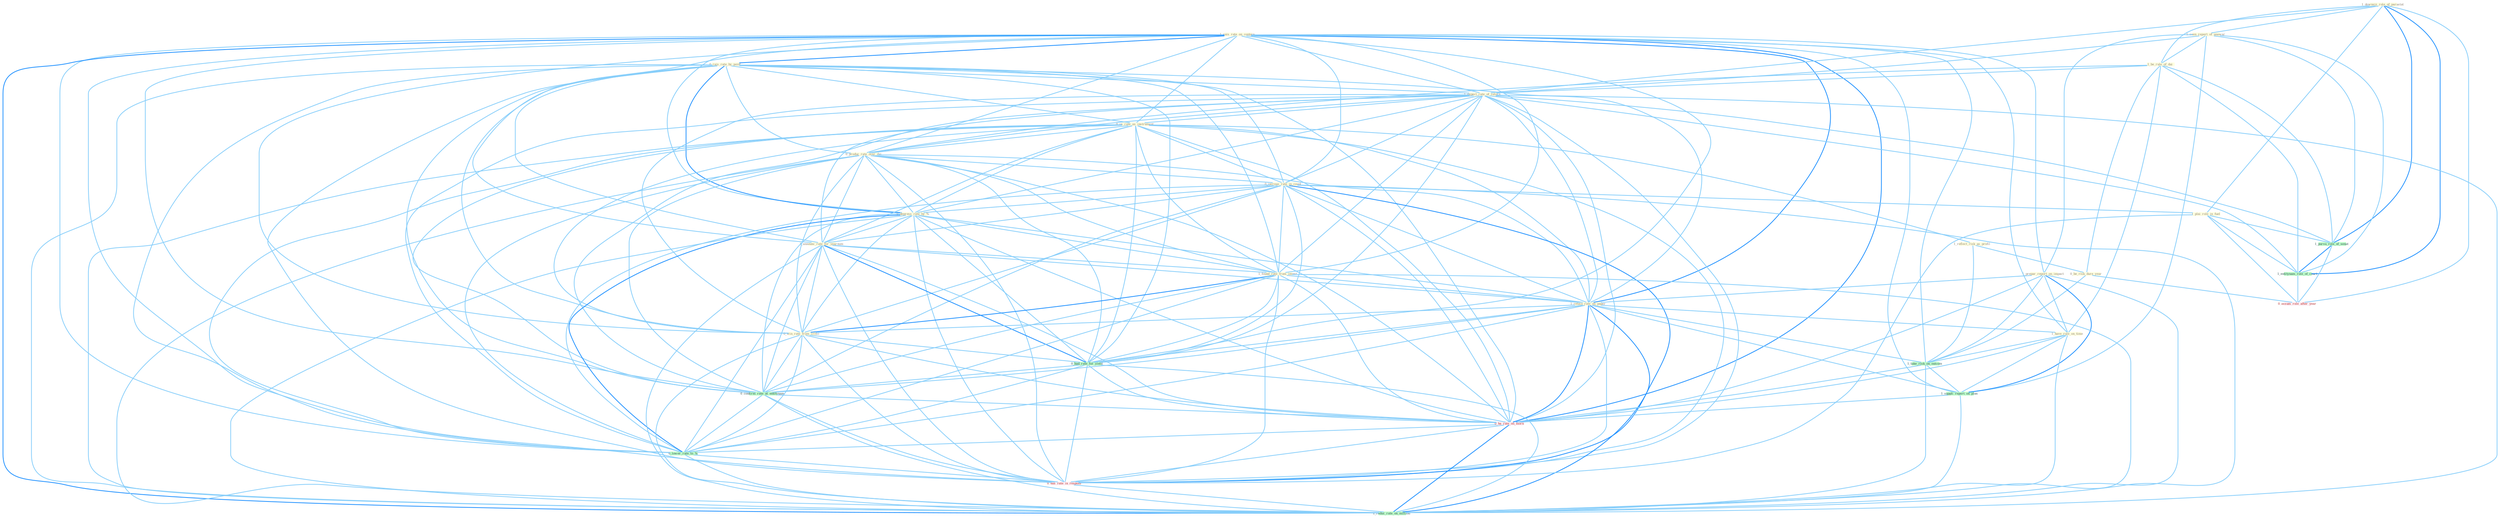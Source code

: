 Graph G{ 
    node
    [shape=polygon,style=filled,width=.5,height=.06,color="#BDFCC9",fixedsize=true,fontsize=4,
    fontcolor="#2f4f4f"];
    {node
    [color="#ffffe0", fontcolor="#8b7d6b"] "1_rais_rate_on_contain " "1_downsiz_role_of_parastat " "1_seen_report_of_unawar " "0_rais_rate_by_point " "1_be_rule_of_dai " "1_expect_rate_of_return " "0_us_rate_as_instrument " "0_produc_rate_over_dai " "1_reflect_risk_as_profil " "0_increas_rate_in_coupl " "0_depress_rate_by_% " "0_be_risk_dure_year " "1_prepar_report_on_impact " "1_announc_rate_for_yearnum " "1_found_rate_from_invest " "1_retain_rate_on_paper " "1_plai_role_in_fuel " "1_have_rule_on_time " "0_win_rate_from_critic "}
{node [color="#fff0f5", fontcolor="#b22222"] "0_ha_rate_on_morn " "0_eas_rate_in_respons " "0_assum_role_after_year "}
edge [color="#B0E2FF"];

	"1_rais_rate_on_contain " -- "0_rais_rate_by_point " [w="2", color="#1e90ff" , len=0.8];
	"1_rais_rate_on_contain " -- "1_expect_rate_of_return " [w="1", color="#87cefa" ];
	"1_rais_rate_on_contain " -- "0_us_rate_as_instrument " [w="1", color="#87cefa" ];
	"1_rais_rate_on_contain " -- "0_produc_rate_over_dai " [w="1", color="#87cefa" ];
	"1_rais_rate_on_contain " -- "0_increas_rate_in_coupl " [w="1", color="#87cefa" ];
	"1_rais_rate_on_contain " -- "0_depress_rate_by_% " [w="1", color="#87cefa" ];
	"1_rais_rate_on_contain " -- "1_prepar_report_on_impact " [w="1", color="#87cefa" ];
	"1_rais_rate_on_contain " -- "1_announc_rate_for_yearnum " [w="1", color="#87cefa" ];
	"1_rais_rate_on_contain " -- "1_found_rate_from_invest " [w="1", color="#87cefa" ];
	"1_rais_rate_on_contain " -- "1_retain_rate_on_paper " [w="2", color="#1e90ff" , len=0.8];
	"1_rais_rate_on_contain " -- "1_have_rule_on_time " [w="1", color="#87cefa" ];
	"1_rais_rate_on_contain " -- "0_win_rate_from_critic " [w="1", color="#87cefa" ];
	"1_rais_rate_on_contain " -- "1_take_risk_on_outcom " [w="1", color="#87cefa" ];
	"1_rais_rate_on_contain " -- "1_suppli_report_on_plan " [w="1", color="#87cefa" ];
	"1_rais_rate_on_contain " -- "0_had_rate_for_yield " [w="1", color="#87cefa" ];
	"1_rais_rate_on_contain " -- "0_confirm_rate_at_entitynam " [w="1", color="#87cefa" ];
	"1_rais_rate_on_contain " -- "0_ha_rate_on_morn " [w="2", color="#1e90ff" , len=0.8];
	"1_rais_rate_on_contain " -- "0_lower_rate_to_% " [w="1", color="#87cefa" ];
	"1_rais_rate_on_contain " -- "0_eas_rate_in_respons " [w="1", color="#87cefa" ];
	"1_rais_rate_on_contain " -- "1_reduc_rate_on_million " [w="2", color="#1e90ff" , len=0.8];
	"1_downsiz_role_of_parastat " -- "1_seen_report_of_unawar " [w="1", color="#87cefa" ];
	"1_downsiz_role_of_parastat " -- "1_be_rule_of_dai " [w="1", color="#87cefa" ];
	"1_downsiz_role_of_parastat " -- "1_expect_rate_of_return " [w="1", color="#87cefa" ];
	"1_downsiz_role_of_parastat " -- "1_plai_role_in_fuel " [w="1", color="#87cefa" ];
	"1_downsiz_role_of_parastat " -- "1_pursu_role_of_senat " [w="2", color="#1e90ff" , len=0.8];
	"1_downsiz_role_of_parastat " -- "1_entitynam_role_of_court " [w="2", color="#1e90ff" , len=0.8];
	"1_downsiz_role_of_parastat " -- "0_assum_role_after_year " [w="1", color="#87cefa" ];
	"1_seen_report_of_unawar " -- "1_be_rule_of_dai " [w="1", color="#87cefa" ];
	"1_seen_report_of_unawar " -- "1_expect_rate_of_return " [w="1", color="#87cefa" ];
	"1_seen_report_of_unawar " -- "1_prepar_report_on_impact " [w="1", color="#87cefa" ];
	"1_seen_report_of_unawar " -- "1_pursu_role_of_senat " [w="1", color="#87cefa" ];
	"1_seen_report_of_unawar " -- "1_suppli_report_on_plan " [w="1", color="#87cefa" ];
	"1_seen_report_of_unawar " -- "1_entitynam_role_of_court " [w="1", color="#87cefa" ];
	"0_rais_rate_by_point " -- "1_expect_rate_of_return " [w="1", color="#87cefa" ];
	"0_rais_rate_by_point " -- "0_us_rate_as_instrument " [w="1", color="#87cefa" ];
	"0_rais_rate_by_point " -- "0_produc_rate_over_dai " [w="1", color="#87cefa" ];
	"0_rais_rate_by_point " -- "0_increas_rate_in_coupl " [w="1", color="#87cefa" ];
	"0_rais_rate_by_point " -- "0_depress_rate_by_% " [w="2", color="#1e90ff" , len=0.8];
	"0_rais_rate_by_point " -- "1_announc_rate_for_yearnum " [w="1", color="#87cefa" ];
	"0_rais_rate_by_point " -- "1_found_rate_from_invest " [w="1", color="#87cefa" ];
	"0_rais_rate_by_point " -- "1_retain_rate_on_paper " [w="1", color="#87cefa" ];
	"0_rais_rate_by_point " -- "0_win_rate_from_critic " [w="1", color="#87cefa" ];
	"0_rais_rate_by_point " -- "0_had_rate_for_yield " [w="1", color="#87cefa" ];
	"0_rais_rate_by_point " -- "0_confirm_rate_at_entitynam " [w="1", color="#87cefa" ];
	"0_rais_rate_by_point " -- "0_ha_rate_on_morn " [w="1", color="#87cefa" ];
	"0_rais_rate_by_point " -- "0_lower_rate_to_% " [w="1", color="#87cefa" ];
	"0_rais_rate_by_point " -- "0_eas_rate_in_respons " [w="1", color="#87cefa" ];
	"0_rais_rate_by_point " -- "1_reduc_rate_on_million " [w="1", color="#87cefa" ];
	"1_be_rule_of_dai " -- "1_expect_rate_of_return " [w="1", color="#87cefa" ];
	"1_be_rule_of_dai " -- "0_produc_rate_over_dai " [w="1", color="#87cefa" ];
	"1_be_rule_of_dai " -- "0_be_risk_dure_year " [w="1", color="#87cefa" ];
	"1_be_rule_of_dai " -- "1_have_rule_on_time " [w="1", color="#87cefa" ];
	"1_be_rule_of_dai " -- "1_pursu_role_of_senat " [w="1", color="#87cefa" ];
	"1_be_rule_of_dai " -- "1_entitynam_role_of_court " [w="1", color="#87cefa" ];
	"1_expect_rate_of_return " -- "0_us_rate_as_instrument " [w="1", color="#87cefa" ];
	"1_expect_rate_of_return " -- "0_produc_rate_over_dai " [w="1", color="#87cefa" ];
	"1_expect_rate_of_return " -- "0_increas_rate_in_coupl " [w="1", color="#87cefa" ];
	"1_expect_rate_of_return " -- "0_depress_rate_by_% " [w="1", color="#87cefa" ];
	"1_expect_rate_of_return " -- "1_announc_rate_for_yearnum " [w="1", color="#87cefa" ];
	"1_expect_rate_of_return " -- "1_found_rate_from_invest " [w="1", color="#87cefa" ];
	"1_expect_rate_of_return " -- "1_retain_rate_on_paper " [w="1", color="#87cefa" ];
	"1_expect_rate_of_return " -- "0_win_rate_from_critic " [w="1", color="#87cefa" ];
	"1_expect_rate_of_return " -- "1_pursu_role_of_senat " [w="1", color="#87cefa" ];
	"1_expect_rate_of_return " -- "0_had_rate_for_yield " [w="1", color="#87cefa" ];
	"1_expect_rate_of_return " -- "0_confirm_rate_at_entitynam " [w="1", color="#87cefa" ];
	"1_expect_rate_of_return " -- "0_ha_rate_on_morn " [w="1", color="#87cefa" ];
	"1_expect_rate_of_return " -- "1_entitynam_role_of_court " [w="1", color="#87cefa" ];
	"1_expect_rate_of_return " -- "0_lower_rate_to_% " [w="1", color="#87cefa" ];
	"1_expect_rate_of_return " -- "0_eas_rate_in_respons " [w="1", color="#87cefa" ];
	"1_expect_rate_of_return " -- "1_reduc_rate_on_million " [w="1", color="#87cefa" ];
	"0_us_rate_as_instrument " -- "0_produc_rate_over_dai " [w="1", color="#87cefa" ];
	"0_us_rate_as_instrument " -- "1_reflect_risk_as_profil " [w="1", color="#87cefa" ];
	"0_us_rate_as_instrument " -- "0_increas_rate_in_coupl " [w="1", color="#87cefa" ];
	"0_us_rate_as_instrument " -- "0_depress_rate_by_% " [w="1", color="#87cefa" ];
	"0_us_rate_as_instrument " -- "1_announc_rate_for_yearnum " [w="1", color="#87cefa" ];
	"0_us_rate_as_instrument " -- "1_found_rate_from_invest " [w="1", color="#87cefa" ];
	"0_us_rate_as_instrument " -- "1_retain_rate_on_paper " [w="1", color="#87cefa" ];
	"0_us_rate_as_instrument " -- "0_win_rate_from_critic " [w="1", color="#87cefa" ];
	"0_us_rate_as_instrument " -- "0_had_rate_for_yield " [w="1", color="#87cefa" ];
	"0_us_rate_as_instrument " -- "0_confirm_rate_at_entitynam " [w="1", color="#87cefa" ];
	"0_us_rate_as_instrument " -- "0_ha_rate_on_morn " [w="1", color="#87cefa" ];
	"0_us_rate_as_instrument " -- "0_lower_rate_to_% " [w="1", color="#87cefa" ];
	"0_us_rate_as_instrument " -- "0_eas_rate_in_respons " [w="1", color="#87cefa" ];
	"0_us_rate_as_instrument " -- "1_reduc_rate_on_million " [w="1", color="#87cefa" ];
	"0_produc_rate_over_dai " -- "0_increas_rate_in_coupl " [w="1", color="#87cefa" ];
	"0_produc_rate_over_dai " -- "0_depress_rate_by_% " [w="1", color="#87cefa" ];
	"0_produc_rate_over_dai " -- "1_announc_rate_for_yearnum " [w="1", color="#87cefa" ];
	"0_produc_rate_over_dai " -- "1_found_rate_from_invest " [w="1", color="#87cefa" ];
	"0_produc_rate_over_dai " -- "1_retain_rate_on_paper " [w="1", color="#87cefa" ];
	"0_produc_rate_over_dai " -- "0_win_rate_from_critic " [w="1", color="#87cefa" ];
	"0_produc_rate_over_dai " -- "0_had_rate_for_yield " [w="1", color="#87cefa" ];
	"0_produc_rate_over_dai " -- "0_confirm_rate_at_entitynam " [w="1", color="#87cefa" ];
	"0_produc_rate_over_dai " -- "0_ha_rate_on_morn " [w="1", color="#87cefa" ];
	"0_produc_rate_over_dai " -- "0_lower_rate_to_% " [w="1", color="#87cefa" ];
	"0_produc_rate_over_dai " -- "0_eas_rate_in_respons " [w="1", color="#87cefa" ];
	"0_produc_rate_over_dai " -- "1_reduc_rate_on_million " [w="1", color="#87cefa" ];
	"1_reflect_risk_as_profil " -- "0_be_risk_dure_year " [w="1", color="#87cefa" ];
	"1_reflect_risk_as_profil " -- "1_take_risk_on_outcom " [w="1", color="#87cefa" ];
	"0_increas_rate_in_coupl " -- "0_depress_rate_by_% " [w="1", color="#87cefa" ];
	"0_increas_rate_in_coupl " -- "1_announc_rate_for_yearnum " [w="1", color="#87cefa" ];
	"0_increas_rate_in_coupl " -- "1_found_rate_from_invest " [w="1", color="#87cefa" ];
	"0_increas_rate_in_coupl " -- "1_retain_rate_on_paper " [w="1", color="#87cefa" ];
	"0_increas_rate_in_coupl " -- "1_plai_role_in_fuel " [w="1", color="#87cefa" ];
	"0_increas_rate_in_coupl " -- "0_win_rate_from_critic " [w="1", color="#87cefa" ];
	"0_increas_rate_in_coupl " -- "0_had_rate_for_yield " [w="1", color="#87cefa" ];
	"0_increas_rate_in_coupl " -- "0_confirm_rate_at_entitynam " [w="1", color="#87cefa" ];
	"0_increas_rate_in_coupl " -- "0_ha_rate_on_morn " [w="1", color="#87cefa" ];
	"0_increas_rate_in_coupl " -- "0_lower_rate_to_% " [w="1", color="#87cefa" ];
	"0_increas_rate_in_coupl " -- "0_eas_rate_in_respons " [w="2", color="#1e90ff" , len=0.8];
	"0_increas_rate_in_coupl " -- "1_reduc_rate_on_million " [w="1", color="#87cefa" ];
	"0_depress_rate_by_% " -- "1_announc_rate_for_yearnum " [w="1", color="#87cefa" ];
	"0_depress_rate_by_% " -- "1_found_rate_from_invest " [w="1", color="#87cefa" ];
	"0_depress_rate_by_% " -- "1_retain_rate_on_paper " [w="1", color="#87cefa" ];
	"0_depress_rate_by_% " -- "0_win_rate_from_critic " [w="1", color="#87cefa" ];
	"0_depress_rate_by_% " -- "0_had_rate_for_yield " [w="1", color="#87cefa" ];
	"0_depress_rate_by_% " -- "0_confirm_rate_at_entitynam " [w="1", color="#87cefa" ];
	"0_depress_rate_by_% " -- "0_ha_rate_on_morn " [w="1", color="#87cefa" ];
	"0_depress_rate_by_% " -- "0_lower_rate_to_% " [w="2", color="#1e90ff" , len=0.8];
	"0_depress_rate_by_% " -- "0_eas_rate_in_respons " [w="1", color="#87cefa" ];
	"0_depress_rate_by_% " -- "1_reduc_rate_on_million " [w="1", color="#87cefa" ];
	"0_be_risk_dure_year " -- "1_take_risk_on_outcom " [w="1", color="#87cefa" ];
	"0_be_risk_dure_year " -- "0_assum_role_after_year " [w="1", color="#87cefa" ];
	"1_prepar_report_on_impact " -- "1_retain_rate_on_paper " [w="1", color="#87cefa" ];
	"1_prepar_report_on_impact " -- "1_have_rule_on_time " [w="1", color="#87cefa" ];
	"1_prepar_report_on_impact " -- "1_take_risk_on_outcom " [w="1", color="#87cefa" ];
	"1_prepar_report_on_impact " -- "1_suppli_report_on_plan " [w="2", color="#1e90ff" , len=0.8];
	"1_prepar_report_on_impact " -- "0_ha_rate_on_morn " [w="1", color="#87cefa" ];
	"1_prepar_report_on_impact " -- "1_reduc_rate_on_million " [w="1", color="#87cefa" ];
	"1_announc_rate_for_yearnum " -- "1_found_rate_from_invest " [w="1", color="#87cefa" ];
	"1_announc_rate_for_yearnum " -- "1_retain_rate_on_paper " [w="1", color="#87cefa" ];
	"1_announc_rate_for_yearnum " -- "0_win_rate_from_critic " [w="1", color="#87cefa" ];
	"1_announc_rate_for_yearnum " -- "0_had_rate_for_yield " [w="2", color="#1e90ff" , len=0.8];
	"1_announc_rate_for_yearnum " -- "0_confirm_rate_at_entitynam " [w="1", color="#87cefa" ];
	"1_announc_rate_for_yearnum " -- "0_ha_rate_on_morn " [w="1", color="#87cefa" ];
	"1_announc_rate_for_yearnum " -- "0_lower_rate_to_% " [w="1", color="#87cefa" ];
	"1_announc_rate_for_yearnum " -- "0_eas_rate_in_respons " [w="1", color="#87cefa" ];
	"1_announc_rate_for_yearnum " -- "1_reduc_rate_on_million " [w="1", color="#87cefa" ];
	"1_found_rate_from_invest " -- "1_retain_rate_on_paper " [w="1", color="#87cefa" ];
	"1_found_rate_from_invest " -- "0_win_rate_from_critic " [w="2", color="#1e90ff" , len=0.8];
	"1_found_rate_from_invest " -- "0_had_rate_for_yield " [w="1", color="#87cefa" ];
	"1_found_rate_from_invest " -- "0_confirm_rate_at_entitynam " [w="1", color="#87cefa" ];
	"1_found_rate_from_invest " -- "0_ha_rate_on_morn " [w="1", color="#87cefa" ];
	"1_found_rate_from_invest " -- "0_lower_rate_to_% " [w="1", color="#87cefa" ];
	"1_found_rate_from_invest " -- "0_eas_rate_in_respons " [w="1", color="#87cefa" ];
	"1_found_rate_from_invest " -- "1_reduc_rate_on_million " [w="1", color="#87cefa" ];
	"1_retain_rate_on_paper " -- "1_have_rule_on_time " [w="1", color="#87cefa" ];
	"1_retain_rate_on_paper " -- "0_win_rate_from_critic " [w="1", color="#87cefa" ];
	"1_retain_rate_on_paper " -- "1_take_risk_on_outcom " [w="1", color="#87cefa" ];
	"1_retain_rate_on_paper " -- "1_suppli_report_on_plan " [w="1", color="#87cefa" ];
	"1_retain_rate_on_paper " -- "0_had_rate_for_yield " [w="1", color="#87cefa" ];
	"1_retain_rate_on_paper " -- "0_confirm_rate_at_entitynam " [w="1", color="#87cefa" ];
	"1_retain_rate_on_paper " -- "0_ha_rate_on_morn " [w="2", color="#1e90ff" , len=0.8];
	"1_retain_rate_on_paper " -- "0_lower_rate_to_% " [w="1", color="#87cefa" ];
	"1_retain_rate_on_paper " -- "0_eas_rate_in_respons " [w="1", color="#87cefa" ];
	"1_retain_rate_on_paper " -- "1_reduc_rate_on_million " [w="2", color="#1e90ff" , len=0.8];
	"1_plai_role_in_fuel " -- "1_pursu_role_of_senat " [w="1", color="#87cefa" ];
	"1_plai_role_in_fuel " -- "1_entitynam_role_of_court " [w="1", color="#87cefa" ];
	"1_plai_role_in_fuel " -- "0_eas_rate_in_respons " [w="1", color="#87cefa" ];
	"1_plai_role_in_fuel " -- "0_assum_role_after_year " [w="1", color="#87cefa" ];
	"1_have_rule_on_time " -- "1_take_risk_on_outcom " [w="1", color="#87cefa" ];
	"1_have_rule_on_time " -- "1_suppli_report_on_plan " [w="1", color="#87cefa" ];
	"1_have_rule_on_time " -- "0_ha_rate_on_morn " [w="1", color="#87cefa" ];
	"1_have_rule_on_time " -- "1_reduc_rate_on_million " [w="1", color="#87cefa" ];
	"0_win_rate_from_critic " -- "0_had_rate_for_yield " [w="1", color="#87cefa" ];
	"0_win_rate_from_critic " -- "0_confirm_rate_at_entitynam " [w="1", color="#87cefa" ];
	"0_win_rate_from_critic " -- "0_ha_rate_on_morn " [w="1", color="#87cefa" ];
	"0_win_rate_from_critic " -- "0_lower_rate_to_% " [w="1", color="#87cefa" ];
	"0_win_rate_from_critic " -- "0_eas_rate_in_respons " [w="1", color="#87cefa" ];
	"0_win_rate_from_critic " -- "1_reduc_rate_on_million " [w="1", color="#87cefa" ];
	"1_pursu_role_of_senat " -- "1_entitynam_role_of_court " [w="2", color="#1e90ff" , len=0.8];
	"1_pursu_role_of_senat " -- "0_assum_role_after_year " [w="1", color="#87cefa" ];
	"1_take_risk_on_outcom " -- "1_suppli_report_on_plan " [w="1", color="#87cefa" ];
	"1_take_risk_on_outcom " -- "0_ha_rate_on_morn " [w="1", color="#87cefa" ];
	"1_take_risk_on_outcom " -- "1_reduc_rate_on_million " [w="1", color="#87cefa" ];
	"1_suppli_report_on_plan " -- "0_ha_rate_on_morn " [w="1", color="#87cefa" ];
	"1_suppli_report_on_plan " -- "1_reduc_rate_on_million " [w="1", color="#87cefa" ];
	"0_had_rate_for_yield " -- "0_confirm_rate_at_entitynam " [w="1", color="#87cefa" ];
	"0_had_rate_for_yield " -- "0_ha_rate_on_morn " [w="1", color="#87cefa" ];
	"0_had_rate_for_yield " -- "0_lower_rate_to_% " [w="1", color="#87cefa" ];
	"0_had_rate_for_yield " -- "0_eas_rate_in_respons " [w="1", color="#87cefa" ];
	"0_had_rate_for_yield " -- "1_reduc_rate_on_million " [w="1", color="#87cefa" ];
	"0_confirm_rate_at_entitynam " -- "0_ha_rate_on_morn " [w="1", color="#87cefa" ];
	"0_confirm_rate_at_entitynam " -- "0_lower_rate_to_% " [w="1", color="#87cefa" ];
	"0_confirm_rate_at_entitynam " -- "0_eas_rate_in_respons " [w="1", color="#87cefa" ];
	"0_confirm_rate_at_entitynam " -- "1_reduc_rate_on_million " [w="1", color="#87cefa" ];
	"0_ha_rate_on_morn " -- "0_lower_rate_to_% " [w="1", color="#87cefa" ];
	"0_ha_rate_on_morn " -- "0_eas_rate_in_respons " [w="1", color="#87cefa" ];
	"0_ha_rate_on_morn " -- "1_reduc_rate_on_million " [w="2", color="#1e90ff" , len=0.8];
	"1_entitynam_role_of_court " -- "0_assum_role_after_year " [w="1", color="#87cefa" ];
	"0_lower_rate_to_% " -- "0_eas_rate_in_respons " [w="1", color="#87cefa" ];
	"0_lower_rate_to_% " -- "1_reduc_rate_on_million " [w="1", color="#87cefa" ];
	"0_eas_rate_in_respons " -- "1_reduc_rate_on_million " [w="1", color="#87cefa" ];
}